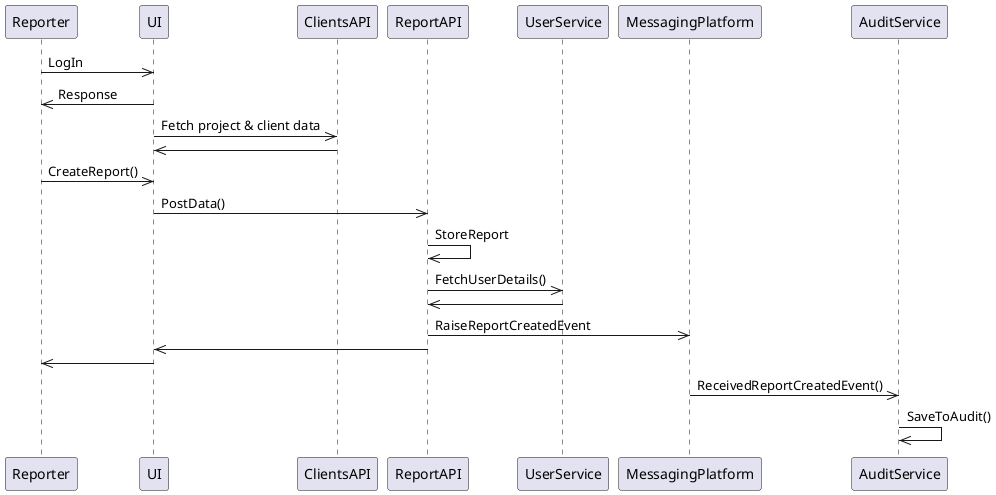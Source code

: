 @startuml Report Creation
Reporter->>UI: LogIn
UI->>Reporter: Response
UI->>ClientsAPI: Fetch project & client data
ClientsAPI->>UI: 
Reporter->>UI: CreateReport()
UI->>ReportAPI: PostData()
ReportAPI->>ReportAPI: StoreReport
ReportAPI->>UserService: FetchUserDetails()
UserService->>ReportAPI: 
ReportAPI->>MessagingPlatform: RaiseReportCreatedEvent
ReportAPI->>UI: 
UI->>Reporter: 
MessagingPlatform->>AuditService: ReceivedReportCreatedEvent()
AuditService->>AuditService: SaveToAudit()